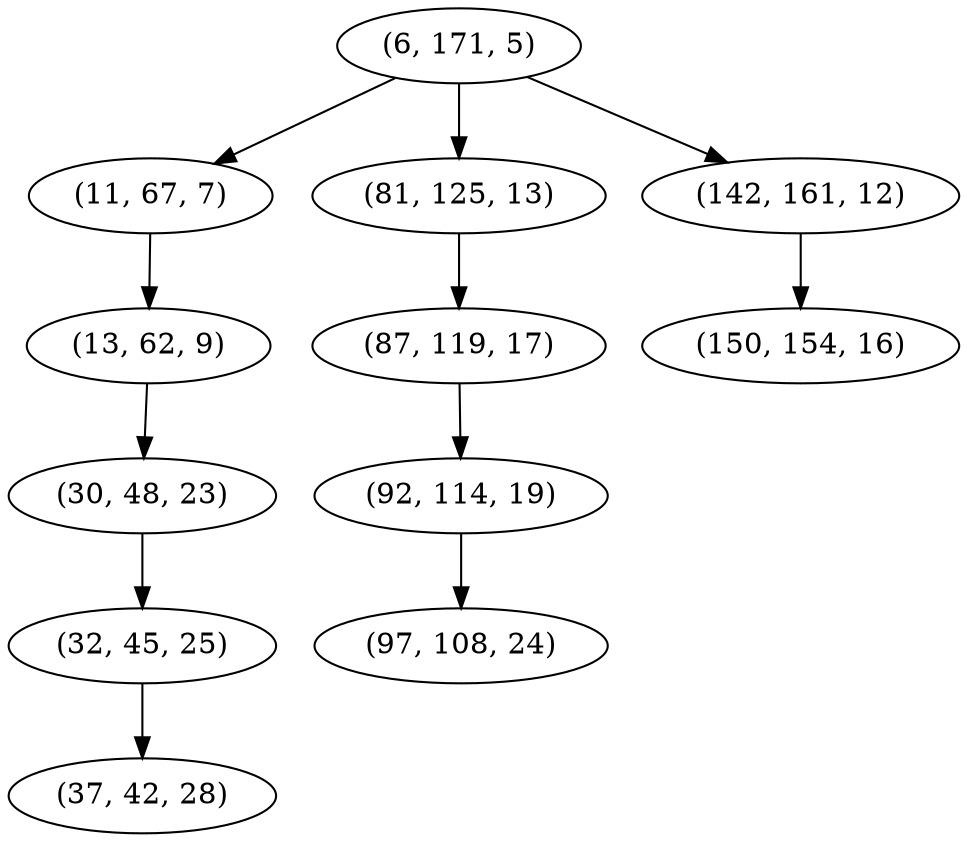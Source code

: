 digraph tree {
    "(6, 171, 5)";
    "(11, 67, 7)";
    "(13, 62, 9)";
    "(30, 48, 23)";
    "(32, 45, 25)";
    "(37, 42, 28)";
    "(81, 125, 13)";
    "(87, 119, 17)";
    "(92, 114, 19)";
    "(97, 108, 24)";
    "(142, 161, 12)";
    "(150, 154, 16)";
    "(6, 171, 5)" -> "(11, 67, 7)";
    "(6, 171, 5)" -> "(81, 125, 13)";
    "(6, 171, 5)" -> "(142, 161, 12)";
    "(11, 67, 7)" -> "(13, 62, 9)";
    "(13, 62, 9)" -> "(30, 48, 23)";
    "(30, 48, 23)" -> "(32, 45, 25)";
    "(32, 45, 25)" -> "(37, 42, 28)";
    "(81, 125, 13)" -> "(87, 119, 17)";
    "(87, 119, 17)" -> "(92, 114, 19)";
    "(92, 114, 19)" -> "(97, 108, 24)";
    "(142, 161, 12)" -> "(150, 154, 16)";
}
